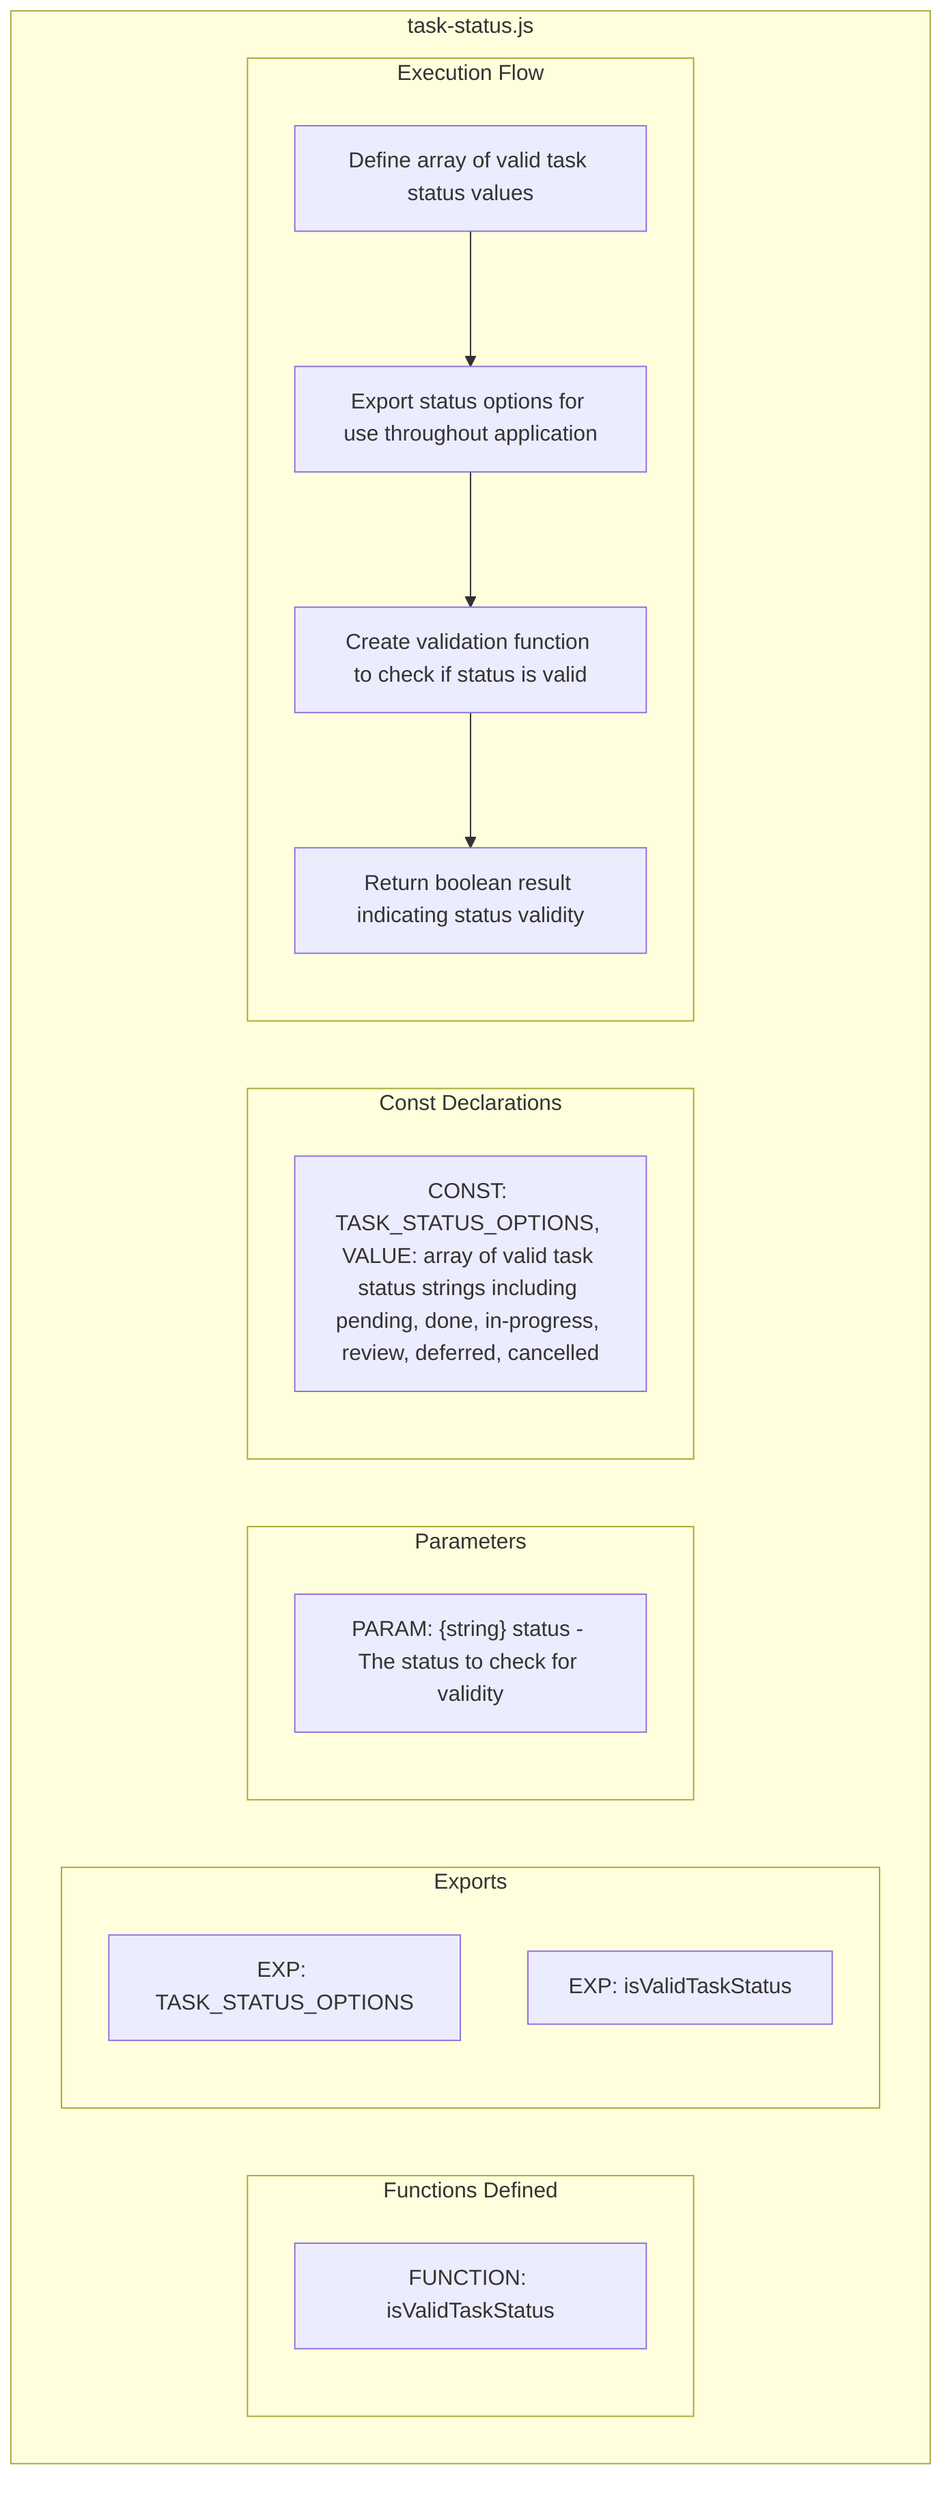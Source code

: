 flowchart TB
    subgraph FunctionsDefined["Functions Defined"]
        FU1["FUNCTION: isValidTaskStatus"]
    end
    
    subgraph Exports["Exports"]
        E1["EXP: TASK_STATUS_OPTIONS"]
        E2["EXP: isValidTaskStatus"]
    end
    
    subgraph Parameters["Parameters"]
        P1["PARAM: {string} status - The status to check for validity"]
    end
    
    subgraph Constants["Const Declarations"]
        C1["CONST: TASK_STATUS_OPTIONS, VALUE: array of valid task status strings including pending, done, in-progress, review, deferred, cancelled"]
    end
    
    subgraph ExecutionFlow["Execution Flow"]
        FL1["Define array of valid task status values"]
        FL2["Export status options for use throughout application"]
        FL3["Create validation function to check if status is valid"]
        FL4["Return boolean result indicating status validity"]
    end
    
    subgraph taskStatusJS["task-status.js"]
        FunctionsDefined
        Exports
        Parameters
        Constants
        ExecutionFlow
    end
    
    FL1 --> FL2
    FL2 --> FL3
    FL3 --> FL4